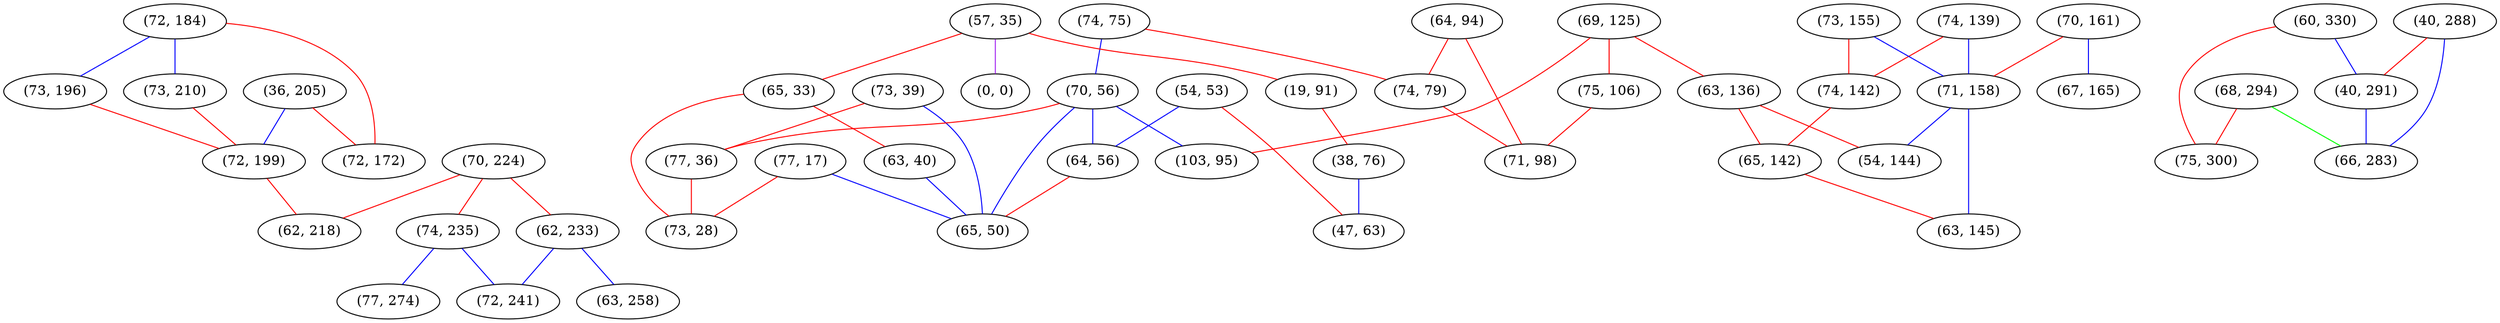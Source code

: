 graph "" {
"(72, 184)";
"(74, 75)";
"(68, 294)";
"(70, 161)";
"(40, 288)";
"(70, 224)";
"(36, 205)";
"(73, 196)";
"(73, 210)";
"(74, 139)";
"(57, 35)";
"(69, 125)";
"(73, 39)";
"(73, 155)";
"(74, 235)";
"(60, 330)";
"(62, 233)";
"(19, 91)";
"(71, 158)";
"(74, 142)";
"(77, 274)";
"(70, 56)";
"(38, 76)";
"(75, 300)";
"(54, 53)";
"(75, 106)";
"(0, 0)";
"(63, 136)";
"(72, 172)";
"(64, 56)";
"(47, 63)";
"(54, 144)";
"(77, 17)";
"(72, 199)";
"(64, 94)";
"(65, 33)";
"(74, 79)";
"(40, 291)";
"(62, 218)";
"(63, 40)";
"(65, 50)";
"(77, 36)";
"(65, 142)";
"(73, 28)";
"(63, 145)";
"(63, 258)";
"(103, 95)";
"(72, 241)";
"(66, 283)";
"(71, 98)";
"(67, 165)";
"(72, 184)" -- "(73, 210)"  [color=blue, key=0, weight=3];
"(72, 184)" -- "(73, 196)"  [color=blue, key=0, weight=3];
"(72, 184)" -- "(72, 172)"  [color=red, key=0, weight=1];
"(74, 75)" -- "(74, 79)"  [color=red, key=0, weight=1];
"(74, 75)" -- "(70, 56)"  [color=blue, key=0, weight=3];
"(68, 294)" -- "(66, 283)"  [color=green, key=0, weight=2];
"(68, 294)" -- "(75, 300)"  [color=red, key=0, weight=1];
"(70, 161)" -- "(71, 158)"  [color=red, key=0, weight=1];
"(70, 161)" -- "(67, 165)"  [color=blue, key=0, weight=3];
"(40, 288)" -- "(40, 291)"  [color=red, key=0, weight=1];
"(40, 288)" -- "(66, 283)"  [color=blue, key=0, weight=3];
"(70, 224)" -- "(62, 233)"  [color=red, key=0, weight=1];
"(70, 224)" -- "(62, 218)"  [color=red, key=0, weight=1];
"(70, 224)" -- "(74, 235)"  [color=red, key=0, weight=1];
"(36, 205)" -- "(72, 199)"  [color=blue, key=0, weight=3];
"(36, 205)" -- "(72, 172)"  [color=red, key=0, weight=1];
"(73, 196)" -- "(72, 199)"  [color=red, key=0, weight=1];
"(73, 210)" -- "(72, 199)"  [color=red, key=0, weight=1];
"(74, 139)" -- "(71, 158)"  [color=blue, key=0, weight=3];
"(74, 139)" -- "(74, 142)"  [color=red, key=0, weight=1];
"(57, 35)" -- "(0, 0)"  [color=purple, key=0, weight=4];
"(57, 35)" -- "(19, 91)"  [color=red, key=0, weight=1];
"(57, 35)" -- "(65, 33)"  [color=red, key=0, weight=1];
"(69, 125)" -- "(75, 106)"  [color=red, key=0, weight=1];
"(69, 125)" -- "(63, 136)"  [color=red, key=0, weight=1];
"(69, 125)" -- "(103, 95)"  [color=red, key=0, weight=1];
"(73, 39)" -- "(65, 50)"  [color=blue, key=0, weight=3];
"(73, 39)" -- "(77, 36)"  [color=red, key=0, weight=1];
"(73, 155)" -- "(71, 158)"  [color=blue, key=0, weight=3];
"(73, 155)" -- "(74, 142)"  [color=red, key=0, weight=1];
"(74, 235)" -- "(72, 241)"  [color=blue, key=0, weight=3];
"(74, 235)" -- "(77, 274)"  [color=blue, key=0, weight=3];
"(60, 330)" -- "(40, 291)"  [color=blue, key=0, weight=3];
"(60, 330)" -- "(75, 300)"  [color=red, key=0, weight=1];
"(62, 233)" -- "(72, 241)"  [color=blue, key=0, weight=3];
"(62, 233)" -- "(63, 258)"  [color=blue, key=0, weight=3];
"(19, 91)" -- "(38, 76)"  [color=red, key=0, weight=1];
"(71, 158)" -- "(54, 144)"  [color=blue, key=0, weight=3];
"(71, 158)" -- "(63, 145)"  [color=blue, key=0, weight=3];
"(74, 142)" -- "(65, 142)"  [color=red, key=0, weight=1];
"(70, 56)" -- "(65, 50)"  [color=blue, key=0, weight=3];
"(70, 56)" -- "(77, 36)"  [color=red, key=0, weight=1];
"(70, 56)" -- "(64, 56)"  [color=blue, key=0, weight=3];
"(70, 56)" -- "(103, 95)"  [color=blue, key=0, weight=3];
"(38, 76)" -- "(47, 63)"  [color=blue, key=0, weight=3];
"(54, 53)" -- "(64, 56)"  [color=blue, key=0, weight=3];
"(54, 53)" -- "(47, 63)"  [color=red, key=0, weight=1];
"(75, 106)" -- "(71, 98)"  [color=red, key=0, weight=1];
"(63, 136)" -- "(65, 142)"  [color=red, key=0, weight=1];
"(63, 136)" -- "(54, 144)"  [color=red, key=0, weight=1];
"(64, 56)" -- "(65, 50)"  [color=red, key=0, weight=1];
"(77, 17)" -- "(65, 50)"  [color=blue, key=0, weight=3];
"(77, 17)" -- "(73, 28)"  [color=red, key=0, weight=1];
"(72, 199)" -- "(62, 218)"  [color=red, key=0, weight=1];
"(64, 94)" -- "(74, 79)"  [color=red, key=0, weight=1];
"(64, 94)" -- "(71, 98)"  [color=red, key=0, weight=1];
"(65, 33)" -- "(63, 40)"  [color=red, key=0, weight=1];
"(65, 33)" -- "(73, 28)"  [color=red, key=0, weight=1];
"(74, 79)" -- "(71, 98)"  [color=red, key=0, weight=1];
"(40, 291)" -- "(66, 283)"  [color=blue, key=0, weight=3];
"(63, 40)" -- "(65, 50)"  [color=blue, key=0, weight=3];
"(77, 36)" -- "(73, 28)"  [color=red, key=0, weight=1];
"(65, 142)" -- "(63, 145)"  [color=red, key=0, weight=1];
}
